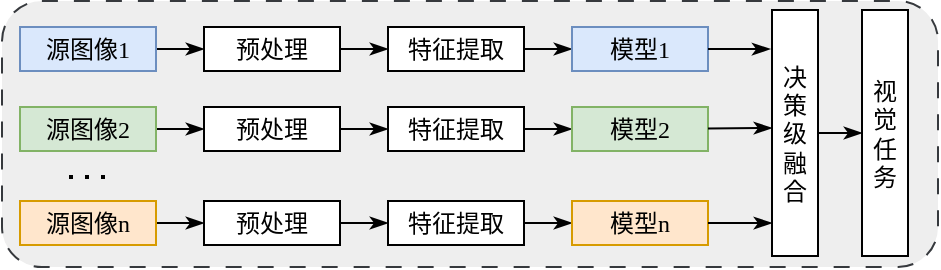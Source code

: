 <mxfile version="26.2.12">
  <diagram name="第 1 页" id="hPecYxOVQj3KBTBvCiyc">
    <mxGraphModel dx="930" dy="454" grid="1" gridSize="10" guides="1" tooltips="1" connect="1" arrows="1" fold="1" page="1" pageScale="1" pageWidth="827" pageHeight="1169" math="0" shadow="0">
      <root>
        <mxCell id="0" />
        <mxCell id="1" parent="0" />
        <mxCell id="nr7OXR1caOk3XzNmi61B-1" value="" style="rounded=1;whiteSpace=wrap;html=1;fontFamily=Helvetica;fontSize=11;labelBackgroundColor=default;fillColor=#eeeeee;strokeColor=#36393d;dashed=1;dashPattern=8 8;" vertex="1" parent="1">
          <mxGeometry x="160" y="184.5" width="468" height="133" as="geometry" />
        </mxCell>
        <mxCell id="nr7OXR1caOk3XzNmi61B-2" style="rounded=0;orthogonalLoop=1;jettySize=auto;html=1;entryX=0;entryY=0.5;entryDx=0;entryDy=0;endArrow=classicThin;endFill=1;" edge="1" parent="1" source="nr7OXR1caOk3XzNmi61B-3" target="nr7OXR1caOk3XzNmi61B-9">
          <mxGeometry relative="1" as="geometry" />
        </mxCell>
        <mxCell id="nr7OXR1caOk3XzNmi61B-3" value="源图像&lt;font face=&quot;Times New Roman&quot;&gt;1&lt;/font&gt;" style="rounded=0;whiteSpace=wrap;html=1;fontFamily=宋体;fontSource=https%3A%2F%2Ffonts.googleapis.com%2Fcss%3Ffamily%3D%25E5%25AE%258B%25E4%25BD%2593;fillColor=#dae8fc;strokeColor=#6c8ebf;" vertex="1" parent="1">
          <mxGeometry x="169" y="197.5" width="68" height="22" as="geometry" />
        </mxCell>
        <mxCell id="nr7OXR1caOk3XzNmi61B-4" style="edgeStyle=none;shape=connector;rounded=0;orthogonalLoop=1;jettySize=auto;html=1;entryX=0;entryY=0.5;entryDx=0;entryDy=0;strokeColor=default;align=center;verticalAlign=middle;fontFamily=Helvetica;fontSize=11;fontColor=default;labelBackgroundColor=default;endArrow=classicThin;endFill=1;" edge="1" parent="1" source="nr7OXR1caOk3XzNmi61B-5" target="nr7OXR1caOk3XzNmi61B-11">
          <mxGeometry relative="1" as="geometry" />
        </mxCell>
        <mxCell id="nr7OXR1caOk3XzNmi61B-5" value="源图像&lt;font face=&quot;Times New Roman&quot;&gt;2&lt;/font&gt;" style="rounded=0;whiteSpace=wrap;html=1;fontFamily=宋体;fontSource=https%3A%2F%2Ffonts.googleapis.com%2Fcss%3Ffamily%3D%25E5%25AE%258B%25E4%25BD%2593;fillColor=#d5e8d4;strokeColor=#82b366;" vertex="1" parent="1">
          <mxGeometry x="169" y="237.5" width="68" height="22" as="geometry" />
        </mxCell>
        <mxCell id="nr7OXR1caOk3XzNmi61B-6" style="edgeStyle=none;shape=connector;rounded=0;orthogonalLoop=1;jettySize=auto;html=1;entryX=0;entryY=0.5;entryDx=0;entryDy=0;strokeColor=default;align=center;verticalAlign=middle;fontFamily=Helvetica;fontSize=11;fontColor=default;labelBackgroundColor=default;endArrow=classicThin;endFill=1;" edge="1" parent="1" source="nr7OXR1caOk3XzNmi61B-7" target="nr7OXR1caOk3XzNmi61B-13">
          <mxGeometry relative="1" as="geometry" />
        </mxCell>
        <mxCell id="nr7OXR1caOk3XzNmi61B-7" value="源图像&lt;font face=&quot;Times New Roman&quot;&gt;n&lt;/font&gt;" style="rounded=0;whiteSpace=wrap;html=1;fontFamily=宋体;fontSource=https%3A%2F%2Ffonts.googleapis.com%2Fcss%3Ffamily%3D%25E5%25AE%258B%25E4%25BD%2593;fillColor=#ffe6cc;strokeColor=#d79b00;" vertex="1" parent="1">
          <mxGeometry x="169" y="284.5" width="68" height="22" as="geometry" />
        </mxCell>
        <mxCell id="nr7OXR1caOk3XzNmi61B-8" style="edgeStyle=none;shape=connector;rounded=0;orthogonalLoop=1;jettySize=auto;html=1;entryX=0;entryY=0.5;entryDx=0;entryDy=0;strokeColor=default;align=center;verticalAlign=middle;fontFamily=Helvetica;fontSize=11;fontColor=default;labelBackgroundColor=default;endArrow=classicThin;endFill=1;" edge="1" parent="1" source="nr7OXR1caOk3XzNmi61B-9" target="nr7OXR1caOk3XzNmi61B-18">
          <mxGeometry relative="1" as="geometry" />
        </mxCell>
        <mxCell id="nr7OXR1caOk3XzNmi61B-9" value="预处理" style="rounded=0;whiteSpace=wrap;html=1;fontFamily=宋体;fontSource=https%3A%2F%2Ffonts.googleapis.com%2Fcss%3Ffamily%3D%25E5%25AE%258B%25E4%25BD%2593;" vertex="1" parent="1">
          <mxGeometry x="261" y="197.5" width="68" height="22" as="geometry" />
        </mxCell>
        <mxCell id="nr7OXR1caOk3XzNmi61B-10" style="edgeStyle=none;shape=connector;rounded=0;orthogonalLoop=1;jettySize=auto;html=1;entryX=0;entryY=0.5;entryDx=0;entryDy=0;strokeColor=default;align=center;verticalAlign=middle;fontFamily=Helvetica;fontSize=11;fontColor=default;labelBackgroundColor=default;endArrow=classicThin;endFill=1;" edge="1" parent="1" source="nr7OXR1caOk3XzNmi61B-11" target="nr7OXR1caOk3XzNmi61B-19">
          <mxGeometry relative="1" as="geometry" />
        </mxCell>
        <mxCell id="nr7OXR1caOk3XzNmi61B-11" value="预处理" style="rounded=0;whiteSpace=wrap;html=1;fontFamily=宋体;fontSource=https%3A%2F%2Ffonts.googleapis.com%2Fcss%3Ffamily%3D%25E5%25AE%258B%25E4%25BD%2593;" vertex="1" parent="1">
          <mxGeometry x="261" y="237.5" width="68" height="22" as="geometry" />
        </mxCell>
        <mxCell id="nr7OXR1caOk3XzNmi61B-12" style="edgeStyle=none;shape=connector;rounded=0;orthogonalLoop=1;jettySize=auto;html=1;entryX=0;entryY=0.5;entryDx=0;entryDy=0;strokeColor=default;align=center;verticalAlign=middle;fontFamily=Helvetica;fontSize=11;fontColor=default;labelBackgroundColor=default;endArrow=classicThin;endFill=1;" edge="1" parent="1" source="nr7OXR1caOk3XzNmi61B-13" target="nr7OXR1caOk3XzNmi61B-20">
          <mxGeometry relative="1" as="geometry" />
        </mxCell>
        <mxCell id="nr7OXR1caOk3XzNmi61B-13" value="预处理" style="rounded=0;whiteSpace=wrap;html=1;fontFamily=宋体;fontSource=https%3A%2F%2Ffonts.googleapis.com%2Fcss%3Ffamily%3D%25E5%25AE%258B%25E4%25BD%2593;" vertex="1" parent="1">
          <mxGeometry x="261" y="284.5" width="68" height="22" as="geometry" />
        </mxCell>
        <mxCell id="nr7OXR1caOk3XzNmi61B-14" value="" style="endArrow=none;dashed=1;html=1;dashPattern=1 3;strokeWidth=2;rounded=0;strokeColor=default;align=center;verticalAlign=middle;fontFamily=宋体;fontSize=11;fontColor=default;labelBackgroundColor=default;exitX=1;exitY=0.5;exitDx=0;exitDy=0;fontSource=https%3A%2F%2Ffonts.googleapis.com%2Fcss%3Ffamily%3D%25E5%25AE%258B%25E4%25BD%2593;" edge="1" parent="1">
          <mxGeometry width="50" height="50" relative="1" as="geometry">
            <mxPoint x="193.5" y="272.5" as="sourcePoint" />
            <mxPoint x="212.5" y="272.5" as="targetPoint" />
          </mxGeometry>
        </mxCell>
        <mxCell id="nr7OXR1caOk3XzNmi61B-15" style="edgeStyle=none;shape=connector;rounded=0;orthogonalLoop=1;jettySize=auto;html=1;entryX=0;entryY=0.5;entryDx=0;entryDy=0;strokeColor=default;align=center;verticalAlign=middle;fontFamily=Helvetica;fontSize=11;fontColor=default;labelBackgroundColor=default;endArrow=classicThin;endFill=1;" edge="1" parent="1" source="nr7OXR1caOk3XzNmi61B-16" target="nr7OXR1caOk3XzNmi61B-17">
          <mxGeometry relative="1" as="geometry" />
        </mxCell>
        <mxCell id="nr7OXR1caOk3XzNmi61B-16" value="决策级融合" style="rounded=0;whiteSpace=wrap;html=1;fontFamily=宋体;fontSource=https%3A%2F%2Ffonts.googleapis.com%2Fcss%3Ffamily%3D%25E5%25AE%258B%25E4%25BD%2593;" vertex="1" parent="1">
          <mxGeometry x="545" y="189" width="23" height="123" as="geometry" />
        </mxCell>
        <mxCell id="nr7OXR1caOk3XzNmi61B-17" value="视觉任务" style="rounded=0;whiteSpace=wrap;html=1;fontFamily=宋体;fontSource=https%3A%2F%2Ffonts.googleapis.com%2Fcss%3Ffamily%3D%25E5%25AE%258B%25E4%25BD%2593;" vertex="1" parent="1">
          <mxGeometry x="590" y="189" width="23" height="123" as="geometry" />
        </mxCell>
        <mxCell id="nr7OXR1caOk3XzNmi61B-28" style="edgeStyle=none;shape=connector;rounded=0;orthogonalLoop=1;jettySize=auto;html=1;entryX=0;entryY=0.5;entryDx=0;entryDy=0;strokeColor=default;align=center;verticalAlign=middle;fontFamily=Helvetica;fontSize=11;fontColor=default;labelBackgroundColor=default;endArrow=classicThin;endFill=1;" edge="1" parent="1" source="nr7OXR1caOk3XzNmi61B-18" target="nr7OXR1caOk3XzNmi61B-24">
          <mxGeometry relative="1" as="geometry" />
        </mxCell>
        <mxCell id="nr7OXR1caOk3XzNmi61B-18" value="特征提取" style="rounded=0;whiteSpace=wrap;html=1;fontFamily=宋体;fontSource=https%3A%2F%2Ffonts.googleapis.com%2Fcss%3Ffamily%3D%25E5%25AE%258B%25E4%25BD%2593;" vertex="1" parent="1">
          <mxGeometry x="353" y="197.5" width="68" height="22" as="geometry" />
        </mxCell>
        <mxCell id="nr7OXR1caOk3XzNmi61B-29" style="edgeStyle=none;shape=connector;rounded=0;orthogonalLoop=1;jettySize=auto;html=1;entryX=0;entryY=0.5;entryDx=0;entryDy=0;strokeColor=default;align=center;verticalAlign=middle;fontFamily=Helvetica;fontSize=11;fontColor=default;labelBackgroundColor=default;endArrow=classicThin;endFill=1;" edge="1" parent="1" source="nr7OXR1caOk3XzNmi61B-19" target="nr7OXR1caOk3XzNmi61B-25">
          <mxGeometry relative="1" as="geometry" />
        </mxCell>
        <mxCell id="nr7OXR1caOk3XzNmi61B-19" value="特征提取" style="rounded=0;whiteSpace=wrap;html=1;fontFamily=宋体;fontSource=https%3A%2F%2Ffonts.googleapis.com%2Fcss%3Ffamily%3D%25E5%25AE%258B%25E4%25BD%2593;" vertex="1" parent="1">
          <mxGeometry x="353" y="237.5" width="68" height="22" as="geometry" />
        </mxCell>
        <mxCell id="nr7OXR1caOk3XzNmi61B-30" style="edgeStyle=none;shape=connector;rounded=0;orthogonalLoop=1;jettySize=auto;html=1;entryX=0;entryY=0.5;entryDx=0;entryDy=0;strokeColor=default;align=center;verticalAlign=middle;fontFamily=Helvetica;fontSize=11;fontColor=default;labelBackgroundColor=default;endArrow=classicThin;endFill=1;" edge="1" parent="1" source="nr7OXR1caOk3XzNmi61B-20" target="nr7OXR1caOk3XzNmi61B-26">
          <mxGeometry relative="1" as="geometry" />
        </mxCell>
        <mxCell id="nr7OXR1caOk3XzNmi61B-20" value="特征提取" style="rounded=0;whiteSpace=wrap;html=1;fontFamily=宋体;fontSource=https%3A%2F%2Ffonts.googleapis.com%2Fcss%3Ffamily%3D%25E5%25AE%258B%25E4%25BD%2593;" vertex="1" parent="1">
          <mxGeometry x="353" y="284.5" width="68" height="22" as="geometry" />
        </mxCell>
        <mxCell id="nr7OXR1caOk3XzNmi61B-24" value="模型&lt;font face=&quot;Times New Roman&quot;&gt;1&lt;/font&gt;" style="rounded=0;whiteSpace=wrap;html=1;fontFamily=宋体;fontSource=https%3A%2F%2Ffonts.googleapis.com%2Fcss%3Ffamily%3D%25E5%25AE%258B%25E4%25BD%2593;fillColor=#dae8fc;strokeColor=#6c8ebf;" vertex="1" parent="1">
          <mxGeometry x="445" y="197.5" width="68" height="22" as="geometry" />
        </mxCell>
        <mxCell id="nr7OXR1caOk3XzNmi61B-25" value="模型&lt;font face=&quot;Times New Roman&quot;&gt;2&lt;/font&gt;" style="rounded=0;whiteSpace=wrap;html=1;fontFamily=宋体;fontSource=https%3A%2F%2Ffonts.googleapis.com%2Fcss%3Ffamily%3D%25E5%25AE%258B%25E4%25BD%2593;fillColor=#d5e8d4;strokeColor=#82b366;" vertex="1" parent="1">
          <mxGeometry x="445" y="237.5" width="68" height="22" as="geometry" />
        </mxCell>
        <mxCell id="nr7OXR1caOk3XzNmi61B-26" value="模型&lt;font face=&quot;Times New Roman&quot;&gt;n&lt;/font&gt;" style="rounded=0;whiteSpace=wrap;html=1;fontFamily=宋体;fontSource=https%3A%2F%2Ffonts.googleapis.com%2Fcss%3Ffamily%3D%25E5%25AE%258B%25E4%25BD%2593;fillColor=#ffe6cc;strokeColor=#d79b00;" vertex="1" parent="1">
          <mxGeometry x="445" y="284.5" width="68" height="22" as="geometry" />
        </mxCell>
        <mxCell id="nr7OXR1caOk3XzNmi61B-31" style="edgeStyle=none;shape=connector;rounded=0;orthogonalLoop=1;jettySize=auto;html=1;strokeColor=default;align=center;verticalAlign=middle;fontFamily=Helvetica;fontSize=11;fontColor=default;labelBackgroundColor=default;endArrow=classicThin;endFill=1;" edge="1" parent="1" source="nr7OXR1caOk3XzNmi61B-25">
          <mxGeometry relative="1" as="geometry">
            <mxPoint x="545" y="248" as="targetPoint" />
          </mxGeometry>
        </mxCell>
        <mxCell id="nr7OXR1caOk3XzNmi61B-32" style="edgeStyle=none;shape=connector;rounded=0;orthogonalLoop=1;jettySize=auto;html=1;entryX=-0.039;entryY=0.159;entryDx=0;entryDy=0;entryPerimeter=0;strokeColor=default;align=center;verticalAlign=middle;fontFamily=Helvetica;fontSize=11;fontColor=default;labelBackgroundColor=default;endArrow=classicThin;endFill=1;" edge="1" parent="1" source="nr7OXR1caOk3XzNmi61B-24" target="nr7OXR1caOk3XzNmi61B-16">
          <mxGeometry relative="1" as="geometry" />
        </mxCell>
        <mxCell id="nr7OXR1caOk3XzNmi61B-33" style="edgeStyle=none;shape=connector;rounded=0;orthogonalLoop=1;jettySize=auto;html=1;entryX=0;entryY=0.866;entryDx=0;entryDy=0;entryPerimeter=0;strokeColor=default;align=center;verticalAlign=middle;fontFamily=Helvetica;fontSize=11;fontColor=default;labelBackgroundColor=default;endArrow=classicThin;endFill=1;" edge="1" parent="1" source="nr7OXR1caOk3XzNmi61B-26" target="nr7OXR1caOk3XzNmi61B-16">
          <mxGeometry relative="1" as="geometry" />
        </mxCell>
      </root>
    </mxGraphModel>
  </diagram>
</mxfile>
